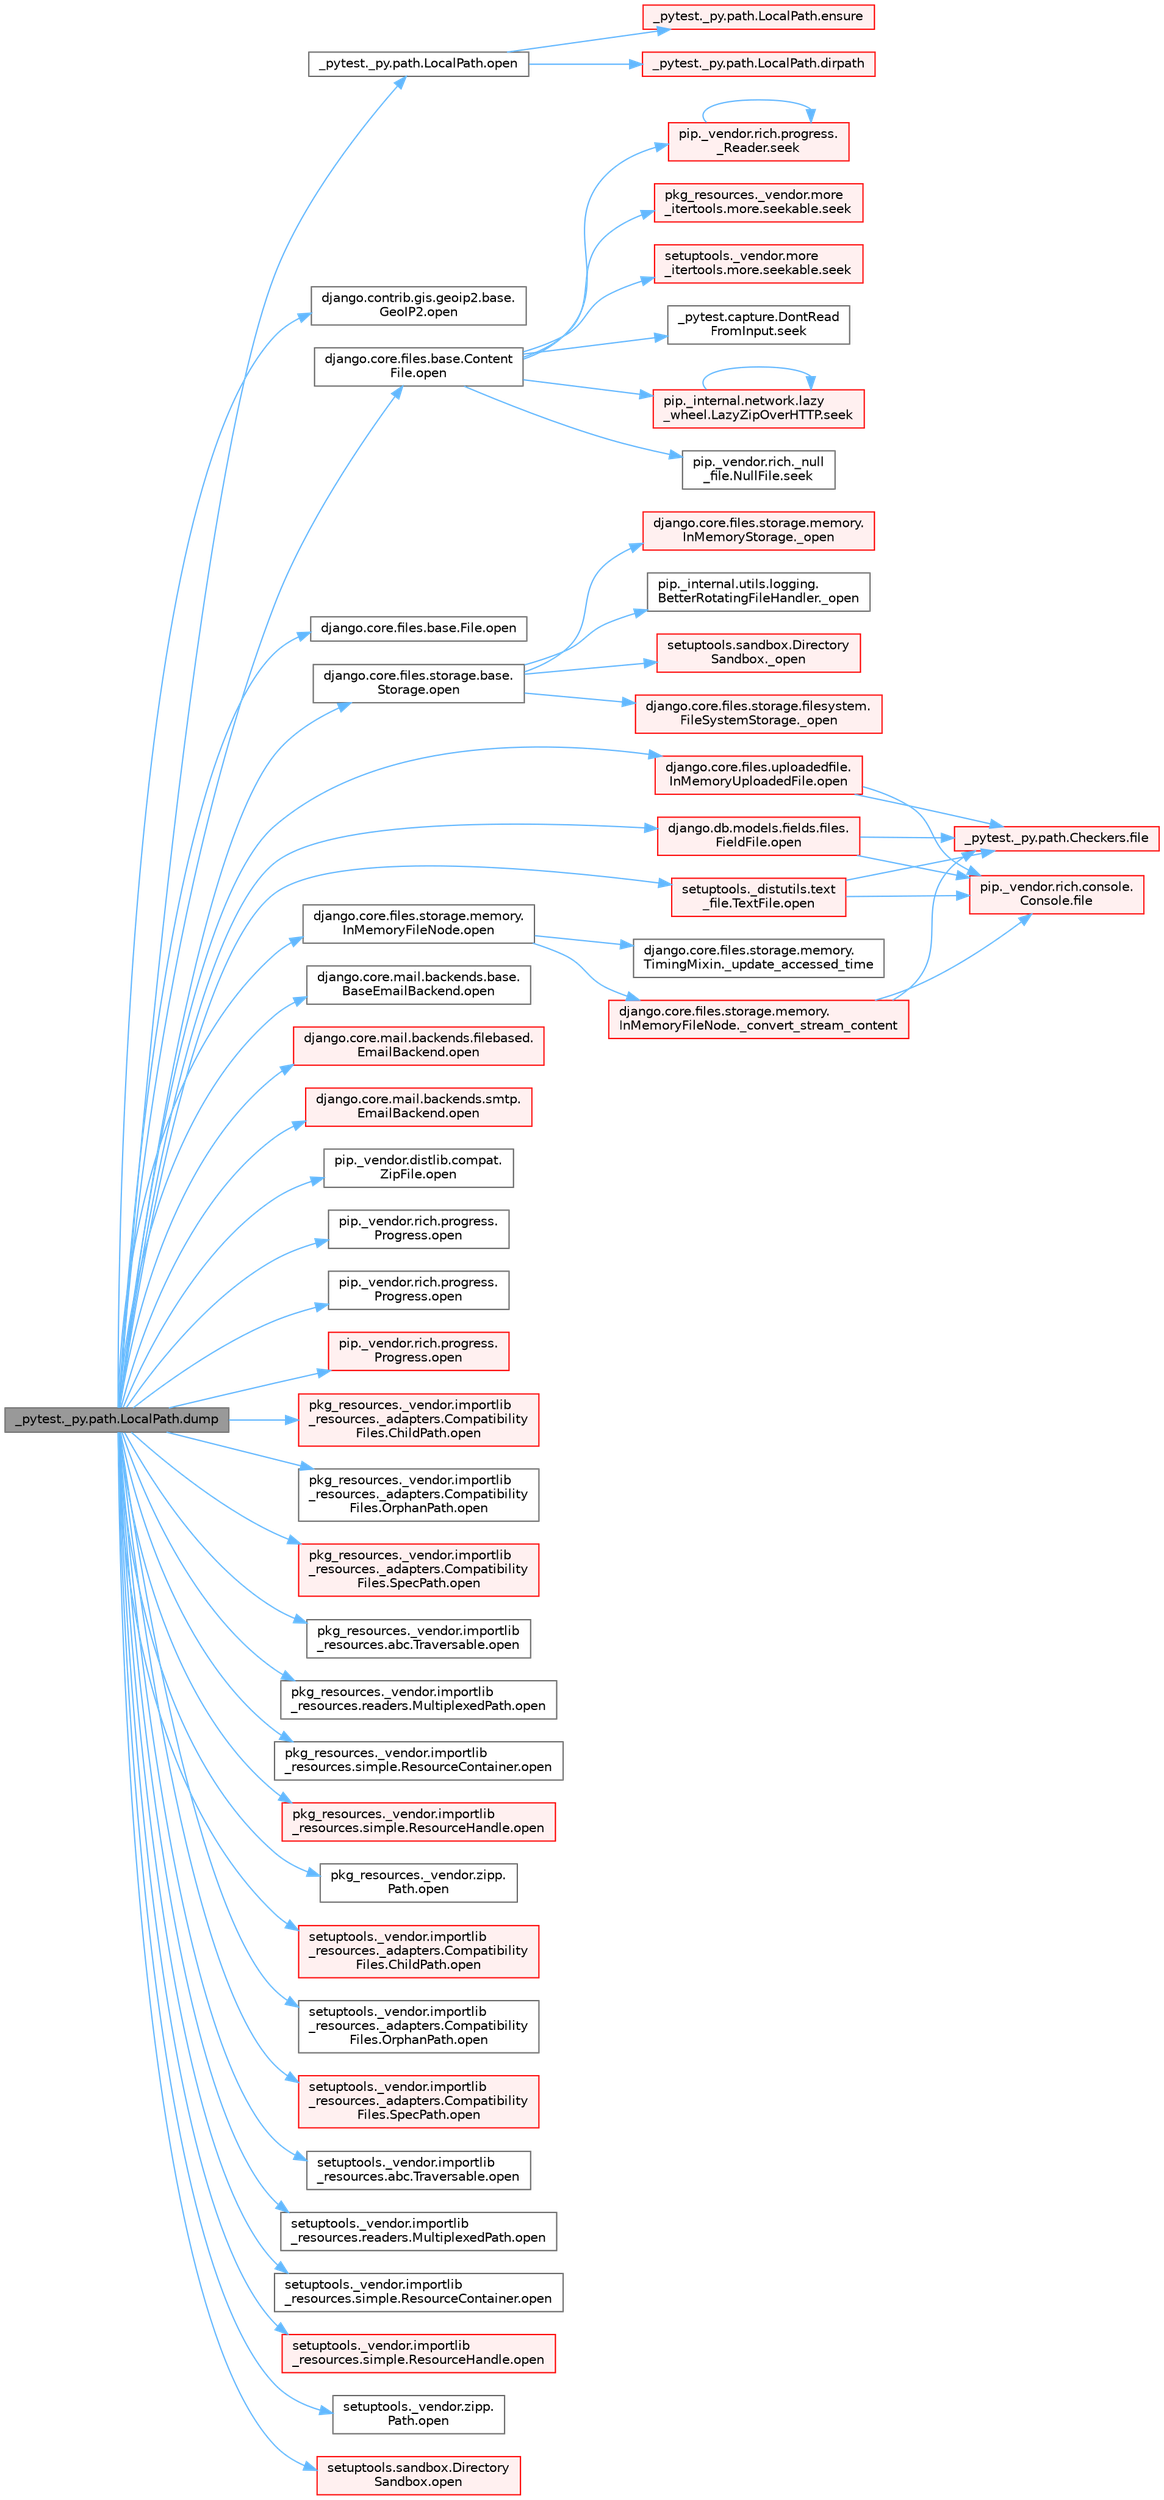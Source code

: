 digraph "_pytest._py.path.LocalPath.dump"
{
 // LATEX_PDF_SIZE
  bgcolor="transparent";
  edge [fontname=Helvetica,fontsize=10,labelfontname=Helvetica,labelfontsize=10];
  node [fontname=Helvetica,fontsize=10,shape=box,height=0.2,width=0.4];
  rankdir="LR";
  Node1 [id="Node000001",label="_pytest._py.path.LocalPath.dump",height=0.2,width=0.4,color="gray40", fillcolor="grey60", style="filled", fontcolor="black",tooltip=" "];
  Node1 -> Node2 [id="edge1_Node000001_Node000002",color="steelblue1",style="solid",tooltip=" "];
  Node2 [id="Node000002",label="_pytest._py.path.LocalPath.open",height=0.2,width=0.4,color="grey40", fillcolor="white", style="filled",URL="$class__pytest_1_1__py_1_1path_1_1_local_path.html#ac72dbda993b11dc52a738bfc6267dda0",tooltip=" "];
  Node2 -> Node3 [id="edge2_Node000002_Node000003",color="steelblue1",style="solid",tooltip=" "];
  Node3 [id="Node000003",label="_pytest._py.path.LocalPath.dirpath",height=0.2,width=0.4,color="red", fillcolor="#FFF0F0", style="filled",URL="$class__pytest_1_1__py_1_1path_1_1_local_path.html#aa8766bdaffd39f928eaae6f30b741b05",tooltip=" "];
  Node2 -> Node2319 [id="edge3_Node000002_Node002319",color="steelblue1",style="solid",tooltip=" "];
  Node2319 [id="Node002319",label="_pytest._py.path.LocalPath.ensure",height=0.2,width=0.4,color="red", fillcolor="#FFF0F0", style="filled",URL="$class__pytest_1_1__py_1_1path_1_1_local_path.html#a7495d45777169316de67c7e19218622d",tooltip=" "];
  Node1 -> Node26 [id="edge4_Node000001_Node000026",color="steelblue1",style="solid",tooltip=" "];
  Node26 [id="Node000026",label="django.contrib.gis.geoip2.base.\lGeoIP2.open",height=0.2,width=0.4,color="grey40", fillcolor="white", style="filled",URL="$classdjango_1_1contrib_1_1gis_1_1geoip2_1_1base_1_1_geo_i_p2.html#a39b20c40f1d3f4e4a37f9a4b8cd40e4d",tooltip=" "];
  Node1 -> Node27 [id="edge5_Node000001_Node000027",color="steelblue1",style="solid",tooltip=" "];
  Node27 [id="Node000027",label="django.core.files.base.Content\lFile.open",height=0.2,width=0.4,color="grey40", fillcolor="white", style="filled",URL="$classdjango_1_1core_1_1files_1_1base_1_1_content_file.html#a2d9c2fb349c078834c401c23b3b10250",tooltip=" "];
  Node27 -> Node28 [id="edge6_Node000027_Node000028",color="steelblue1",style="solid",tooltip=" "];
  Node28 [id="Node000028",label="_pytest.capture.DontRead\lFromInput.seek",height=0.2,width=0.4,color="grey40", fillcolor="white", style="filled",URL="$class__pytest_1_1capture_1_1_dont_read_from_input.html#ad64c2c2ee226dfd47d613334303ea339",tooltip=" "];
  Node27 -> Node29 [id="edge7_Node000027_Node000029",color="steelblue1",style="solid",tooltip=" "];
  Node29 [id="Node000029",label="pip._internal.network.lazy\l_wheel.LazyZipOverHTTP.seek",height=0.2,width=0.4,color="red", fillcolor="#FFF0F0", style="filled",URL="$classpip_1_1__internal_1_1network_1_1lazy__wheel_1_1_lazy_zip_over_h_t_t_p.html#ada98bb65dd121f36ea9da51a44a9e22f",tooltip=" "];
  Node29 -> Node29 [id="edge8_Node000029_Node000029",color="steelblue1",style="solid",tooltip=" "];
  Node27 -> Node30 [id="edge9_Node000027_Node000030",color="steelblue1",style="solid",tooltip=" "];
  Node30 [id="Node000030",label="pip._vendor.rich._null\l_file.NullFile.seek",height=0.2,width=0.4,color="grey40", fillcolor="white", style="filled",URL="$classpip_1_1__vendor_1_1rich_1_1__null__file_1_1_null_file.html#aba95a7be77f8ed1d9abc7643996bf6b0",tooltip=" "];
  Node27 -> Node31 [id="edge10_Node000027_Node000031",color="steelblue1",style="solid",tooltip=" "];
  Node31 [id="Node000031",label="pip._vendor.rich.progress.\l_Reader.seek",height=0.2,width=0.4,color="red", fillcolor="#FFF0F0", style="filled",URL="$classpip_1_1__vendor_1_1rich_1_1progress_1_1___reader.html#a8577bcef22b050ec6d7b7cb2ce1b9053",tooltip=" "];
  Node31 -> Node31 [id="edge11_Node000031_Node000031",color="steelblue1",style="solid",tooltip=" "];
  Node27 -> Node505 [id="edge12_Node000027_Node000505",color="steelblue1",style="solid",tooltip=" "];
  Node505 [id="Node000505",label="pkg_resources._vendor.more\l_itertools.more.seekable.seek",height=0.2,width=0.4,color="red", fillcolor="#FFF0F0", style="filled",URL="$classpkg__resources_1_1__vendor_1_1more__itertools_1_1more_1_1seekable.html#a43fb97405b207943d88386dbde476ab8",tooltip=" "];
  Node27 -> Node506 [id="edge13_Node000027_Node000506",color="steelblue1",style="solid",tooltip=" "];
  Node506 [id="Node000506",label="setuptools._vendor.more\l_itertools.more.seekable.seek",height=0.2,width=0.4,color="red", fillcolor="#FFF0F0", style="filled",URL="$classsetuptools_1_1__vendor_1_1more__itertools_1_1more_1_1seekable.html#a0b97c973a001206b613aceec779eae34",tooltip=" "];
  Node1 -> Node257 [id="edge14_Node000001_Node000257",color="steelblue1",style="solid",tooltip=" "];
  Node257 [id="Node000257",label="django.core.files.base.File.open",height=0.2,width=0.4,color="grey40", fillcolor="white", style="filled",URL="$classdjango_1_1core_1_1files_1_1base_1_1_file.html#a77453efc21bb631b97bff9f6aff27eb1",tooltip=" "];
  Node1 -> Node258 [id="edge15_Node000001_Node000258",color="steelblue1",style="solid",tooltip=" "];
  Node258 [id="Node000258",label="django.core.files.storage.base.\lStorage.open",height=0.2,width=0.4,color="grey40", fillcolor="white", style="filled",URL="$classdjango_1_1core_1_1files_1_1storage_1_1base_1_1_storage.html#a83f5a2f19c0564c4a1732f88b32c4b49",tooltip=" "];
  Node258 -> Node259 [id="edge16_Node000258_Node000259",color="steelblue1",style="solid",tooltip=" "];
  Node259 [id="Node000259",label="django.core.files.storage.filesystem.\lFileSystemStorage._open",height=0.2,width=0.4,color="red", fillcolor="#FFF0F0", style="filled",URL="$classdjango_1_1core_1_1files_1_1storage_1_1filesystem_1_1_file_system_storage.html#ae445f45c773bb251ff7fe2250623a527",tooltip=" "];
  Node258 -> Node1735 [id="edge17_Node000258_Node001735",color="steelblue1",style="solid",tooltip=" "];
  Node1735 [id="Node001735",label="django.core.files.storage.memory.\lInMemoryStorage._open",height=0.2,width=0.4,color="red", fillcolor="#FFF0F0", style="filled",URL="$classdjango_1_1core_1_1files_1_1storage_1_1memory_1_1_in_memory_storage.html#a231590e7e3409983dc531aeb9708daeb",tooltip=" "];
  Node258 -> Node1747 [id="edge18_Node000258_Node001747",color="steelblue1",style="solid",tooltip=" "];
  Node1747 [id="Node001747",label="pip._internal.utils.logging.\lBetterRotatingFileHandler._open",height=0.2,width=0.4,color="grey40", fillcolor="white", style="filled",URL="$classpip_1_1__internal_1_1utils_1_1logging_1_1_better_rotating_file_handler.html#a8278365da0e76c96156783f3abec969b",tooltip=" "];
  Node258 -> Node1748 [id="edge19_Node000258_Node001748",color="steelblue1",style="solid",tooltip=" "];
  Node1748 [id="Node001748",label="setuptools.sandbox.Directory\lSandbox._open",height=0.2,width=0.4,color="red", fillcolor="#FFF0F0", style="filled",URL="$classsetuptools_1_1sandbox_1_1_directory_sandbox.html#adde036059e5fcd0e0655278d744b99db",tooltip=" "];
  Node1 -> Node389 [id="edge20_Node000001_Node000389",color="steelblue1",style="solid",tooltip=" "];
  Node389 [id="Node000389",label="django.core.files.storage.memory.\lInMemoryFileNode.open",height=0.2,width=0.4,color="grey40", fillcolor="white", style="filled",URL="$classdjango_1_1core_1_1files_1_1storage_1_1memory_1_1_in_memory_file_node.html#a5c6b58cc9c725338da58591f6c689798",tooltip=" "];
  Node389 -> Node390 [id="edge21_Node000389_Node000390",color="steelblue1",style="solid",tooltip=" "];
  Node390 [id="Node000390",label="django.core.files.storage.memory.\lInMemoryFileNode._convert_stream_content",height=0.2,width=0.4,color="red", fillcolor="#FFF0F0", style="filled",URL="$classdjango_1_1core_1_1files_1_1storage_1_1memory_1_1_in_memory_file_node.html#a505e33bbe0f4c899bd152b5a78504a5f",tooltip=" "];
  Node390 -> Node247 [id="edge22_Node000390_Node000247",color="steelblue1",style="solid",tooltip=" "];
  Node247 [id="Node000247",label="_pytest._py.path.Checkers.file",height=0.2,width=0.4,color="red", fillcolor="#FFF0F0", style="filled",URL="$class__pytest_1_1__py_1_1path_1_1_checkers.html#a53705ca38cbf2fb29d34914af4b5003d",tooltip=" "];
  Node390 -> Node249 [id="edge23_Node000390_Node000249",color="steelblue1",style="solid",tooltip=" "];
  Node249 [id="Node000249",label="pip._vendor.rich.console.\lConsole.file",height=0.2,width=0.4,color="red", fillcolor="#FFF0F0", style="filled",URL="$classpip_1_1__vendor_1_1rich_1_1console_1_1_console.html#af37c1c8bfe4a9b4dcd3b0ff2d14357bf",tooltip=" "];
  Node389 -> Node392 [id="edge24_Node000389_Node000392",color="steelblue1",style="solid",tooltip=" "];
  Node392 [id="Node000392",label="django.core.files.storage.memory.\lTimingMixin._update_accessed_time",height=0.2,width=0.4,color="grey40", fillcolor="white", style="filled",URL="$classdjango_1_1core_1_1files_1_1storage_1_1memory_1_1_timing_mixin.html#a39dcefa94d11a08b9b76b34fc39e2d34",tooltip=" "];
  Node1 -> Node393 [id="edge25_Node000001_Node000393",color="steelblue1",style="solid",tooltip=" "];
  Node393 [id="Node000393",label="django.core.files.uploadedfile.\lInMemoryUploadedFile.open",height=0.2,width=0.4,color="red", fillcolor="#FFF0F0", style="filled",URL="$classdjango_1_1core_1_1files_1_1uploadedfile_1_1_in_memory_uploaded_file.html#a7f211d59dc27d050a61d27ca2e0f5f40",tooltip=" "];
  Node393 -> Node247 [id="edge26_Node000393_Node000247",color="steelblue1",style="solid",tooltip=" "];
  Node393 -> Node249 [id="edge27_Node000393_Node000249",color="steelblue1",style="solid",tooltip=" "];
  Node1 -> Node394 [id="edge28_Node000001_Node000394",color="steelblue1",style="solid",tooltip=" "];
  Node394 [id="Node000394",label="django.core.mail.backends.base.\lBaseEmailBackend.open",height=0.2,width=0.4,color="grey40", fillcolor="white", style="filled",URL="$classdjango_1_1core_1_1mail_1_1backends_1_1base_1_1_base_email_backend.html#af6f1cc1a0a6e09c1461109c5dab1557b",tooltip=" "];
  Node1 -> Node395 [id="edge29_Node000001_Node000395",color="steelblue1",style="solid",tooltip=" "];
  Node395 [id="Node000395",label="django.core.mail.backends.filebased.\lEmailBackend.open",height=0.2,width=0.4,color="red", fillcolor="#FFF0F0", style="filled",URL="$classdjango_1_1core_1_1mail_1_1backends_1_1filebased_1_1_email_backend.html#acc1a9fd1f47e8c6b22587d70427d0bf9",tooltip=" "];
  Node1 -> Node396 [id="edge30_Node000001_Node000396",color="steelblue1",style="solid",tooltip=" "];
  Node396 [id="Node000396",label="django.core.mail.backends.smtp.\lEmailBackend.open",height=0.2,width=0.4,color="red", fillcolor="#FFF0F0", style="filled",URL="$classdjango_1_1core_1_1mail_1_1backends_1_1smtp_1_1_email_backend.html#a739b3a346c87c0fd9854f988b8a4dd3a",tooltip=" "];
  Node1 -> Node416 [id="edge31_Node000001_Node000416",color="steelblue1",style="solid",tooltip=" "];
  Node416 [id="Node000416",label="django.db.models.fields.files.\lFieldFile.open",height=0.2,width=0.4,color="red", fillcolor="#FFF0F0", style="filled",URL="$classdjango_1_1db_1_1models_1_1fields_1_1files_1_1_field_file.html#ac17332adacb50b3ff23da63ecbe5561f",tooltip=" "];
  Node416 -> Node247 [id="edge32_Node000416_Node000247",color="steelblue1",style="solid",tooltip=" "];
  Node416 -> Node249 [id="edge33_Node000416_Node000249",color="steelblue1",style="solid",tooltip=" "];
  Node1 -> Node820 [id="edge34_Node000001_Node000820",color="steelblue1",style="solid",tooltip=" "];
  Node820 [id="Node000820",label="pip._vendor.distlib.compat.\lZipFile.open",height=0.2,width=0.4,color="grey40", fillcolor="white", style="filled",URL="$classpip_1_1__vendor_1_1distlib_1_1compat_1_1_zip_file.html#a50609c5c9b216af3068c9c2881abdeda",tooltip=" "];
  Node1 -> Node821 [id="edge35_Node000001_Node000821",color="steelblue1",style="solid",tooltip=" "];
  Node821 [id="Node000821",label="pip._vendor.rich.progress.\lProgress.open",height=0.2,width=0.4,color="grey40", fillcolor="white", style="filled",URL="$classpip_1_1__vendor_1_1rich_1_1progress_1_1_progress.html#a4191cf7b2aa691672113b93721a54ec3",tooltip=" "];
  Node1 -> Node822 [id="edge36_Node000001_Node000822",color="steelblue1",style="solid",tooltip=" "];
  Node822 [id="Node000822",label="pip._vendor.rich.progress.\lProgress.open",height=0.2,width=0.4,color="grey40", fillcolor="white", style="filled",URL="$classpip_1_1__vendor_1_1rich_1_1progress_1_1_progress.html#a4311f481b1ced83aa9a73d40166f53c8",tooltip=" "];
  Node1 -> Node823 [id="edge37_Node000001_Node000823",color="steelblue1",style="solid",tooltip=" "];
  Node823 [id="Node000823",label="pip._vendor.rich.progress.\lProgress.open",height=0.2,width=0.4,color="red", fillcolor="#FFF0F0", style="filled",URL="$classpip_1_1__vendor_1_1rich_1_1progress_1_1_progress.html#a204bface9fc63d04e72844b751bcd8e3",tooltip=" "];
  Node1 -> Node2859 [id="edge38_Node000001_Node002859",color="steelblue1",style="solid",tooltip=" "];
  Node2859 [id="Node002859",label="pkg_resources._vendor.importlib\l_resources._adapters.Compatibility\lFiles.ChildPath.open",height=0.2,width=0.4,color="red", fillcolor="#FFF0F0", style="filled",URL="$classpkg__resources_1_1__vendor_1_1importlib__resources_1_1__adapters_1_1_compatibility_files_1_1_child_path.html#ab1f332324be2f6936683457a7326a7d8",tooltip=" "];
  Node1 -> Node2861 [id="edge39_Node000001_Node002861",color="steelblue1",style="solid",tooltip=" "];
  Node2861 [id="Node002861",label="pkg_resources._vendor.importlib\l_resources._adapters.Compatibility\lFiles.OrphanPath.open",height=0.2,width=0.4,color="grey40", fillcolor="white", style="filled",URL="$classpkg__resources_1_1__vendor_1_1importlib__resources_1_1__adapters_1_1_compatibility_files_1_1_orphan_path.html#ad2a41dfb5cde13b349bb44d4e8e6ae71",tooltip=" "];
  Node1 -> Node2862 [id="edge40_Node000001_Node002862",color="steelblue1",style="solid",tooltip=" "];
  Node2862 [id="Node002862",label="pkg_resources._vendor.importlib\l_resources._adapters.Compatibility\lFiles.SpecPath.open",height=0.2,width=0.4,color="red", fillcolor="#FFF0F0", style="filled",URL="$classpkg__resources_1_1__vendor_1_1importlib__resources_1_1__adapters_1_1_compatibility_files_1_1_spec_path.html#ac93bb25e446c29d87ac989f93afaa1d8",tooltip=" "];
  Node1 -> Node2863 [id="edge41_Node000001_Node002863",color="steelblue1",style="solid",tooltip=" "];
  Node2863 [id="Node002863",label="pkg_resources._vendor.importlib\l_resources.abc.Traversable.open",height=0.2,width=0.4,color="grey40", fillcolor="white", style="filled",URL="$classpkg__resources_1_1__vendor_1_1importlib__resources_1_1abc_1_1_traversable.html#a5438622e9f41acacf8b4899a341295f0",tooltip=" "];
  Node1 -> Node2864 [id="edge42_Node000001_Node002864",color="steelblue1",style="solid",tooltip=" "];
  Node2864 [id="Node002864",label="pkg_resources._vendor.importlib\l_resources.readers.MultiplexedPath.open",height=0.2,width=0.4,color="grey40", fillcolor="white", style="filled",URL="$classpkg__resources_1_1__vendor_1_1importlib__resources_1_1readers_1_1_multiplexed_path.html#ad59bf2137dac759a5d75f378375e5cef",tooltip=" "];
  Node1 -> Node2865 [id="edge43_Node000001_Node002865",color="steelblue1",style="solid",tooltip=" "];
  Node2865 [id="Node002865",label="pkg_resources._vendor.importlib\l_resources.simple.ResourceContainer.open",height=0.2,width=0.4,color="grey40", fillcolor="white", style="filled",URL="$classpkg__resources_1_1__vendor_1_1importlib__resources_1_1simple_1_1_resource_container.html#aee34c464d2049a22c346f2a99273c06e",tooltip=" "];
  Node1 -> Node2866 [id="edge44_Node000001_Node002866",color="steelblue1",style="solid",tooltip=" "];
  Node2866 [id="Node002866",label="pkg_resources._vendor.importlib\l_resources.simple.ResourceHandle.open",height=0.2,width=0.4,color="red", fillcolor="#FFF0F0", style="filled",URL="$classpkg__resources_1_1__vendor_1_1importlib__resources_1_1simple_1_1_resource_handle.html#a1544d084d2972991077975104f50d515",tooltip=" "];
  Node1 -> Node2867 [id="edge45_Node000001_Node002867",color="steelblue1",style="solid",tooltip=" "];
  Node2867 [id="Node002867",label="pkg_resources._vendor.zipp.\lPath.open",height=0.2,width=0.4,color="grey40", fillcolor="white", style="filled",URL="$classpkg__resources_1_1__vendor_1_1zipp_1_1_path.html#ad84d98ae680510e39d25336aa95b481c",tooltip=" "];
  Node1 -> Node2868 [id="edge46_Node000001_Node002868",color="steelblue1",style="solid",tooltip=" "];
  Node2868 [id="Node002868",label="setuptools._distutils.text\l_file.TextFile.open",height=0.2,width=0.4,color="red", fillcolor="#FFF0F0", style="filled",URL="$classsetuptools_1_1__distutils_1_1text__file_1_1_text_file.html#ab568abcef363b1b422cddfead42e68b2",tooltip=" "];
  Node2868 -> Node247 [id="edge47_Node002868_Node000247",color="steelblue1",style="solid",tooltip=" "];
  Node2868 -> Node249 [id="edge48_Node002868_Node000249",color="steelblue1",style="solid",tooltip=" "];
  Node1 -> Node2869 [id="edge49_Node000001_Node002869",color="steelblue1",style="solid",tooltip=" "];
  Node2869 [id="Node002869",label="setuptools._vendor.importlib\l_resources._adapters.Compatibility\lFiles.ChildPath.open",height=0.2,width=0.4,color="red", fillcolor="#FFF0F0", style="filled",URL="$classsetuptools_1_1__vendor_1_1importlib__resources_1_1__adapters_1_1_compatibility_files_1_1_child_path.html#abf8eeead4d2a3df60fec916086b03a17",tooltip=" "];
  Node1 -> Node2871 [id="edge50_Node000001_Node002871",color="steelblue1",style="solid",tooltip=" "];
  Node2871 [id="Node002871",label="setuptools._vendor.importlib\l_resources._adapters.Compatibility\lFiles.OrphanPath.open",height=0.2,width=0.4,color="grey40", fillcolor="white", style="filled",URL="$classsetuptools_1_1__vendor_1_1importlib__resources_1_1__adapters_1_1_compatibility_files_1_1_orphan_path.html#abbd65a2bd46e802bfc639e78175540a8",tooltip=" "];
  Node1 -> Node2872 [id="edge51_Node000001_Node002872",color="steelblue1",style="solid",tooltip=" "];
  Node2872 [id="Node002872",label="setuptools._vendor.importlib\l_resources._adapters.Compatibility\lFiles.SpecPath.open",height=0.2,width=0.4,color="red", fillcolor="#FFF0F0", style="filled",URL="$classsetuptools_1_1__vendor_1_1importlib__resources_1_1__adapters_1_1_compatibility_files_1_1_spec_path.html#af6b2df84b03ffa654b77ff6fae29d330",tooltip=" "];
  Node1 -> Node2873 [id="edge52_Node000001_Node002873",color="steelblue1",style="solid",tooltip=" "];
  Node2873 [id="Node002873",label="setuptools._vendor.importlib\l_resources.abc.Traversable.open",height=0.2,width=0.4,color="grey40", fillcolor="white", style="filled",URL="$classsetuptools_1_1__vendor_1_1importlib__resources_1_1abc_1_1_traversable.html#a535dd7358ee5c0d8eb2c6cfadf07e290",tooltip=" "];
  Node1 -> Node2874 [id="edge53_Node000001_Node002874",color="steelblue1",style="solid",tooltip=" "];
  Node2874 [id="Node002874",label="setuptools._vendor.importlib\l_resources.readers.MultiplexedPath.open",height=0.2,width=0.4,color="grey40", fillcolor="white", style="filled",URL="$classsetuptools_1_1__vendor_1_1importlib__resources_1_1readers_1_1_multiplexed_path.html#a2e2d5559186766fb3421749398286f16",tooltip=" "];
  Node1 -> Node2875 [id="edge54_Node000001_Node002875",color="steelblue1",style="solid",tooltip=" "];
  Node2875 [id="Node002875",label="setuptools._vendor.importlib\l_resources.simple.ResourceContainer.open",height=0.2,width=0.4,color="grey40", fillcolor="white", style="filled",URL="$classsetuptools_1_1__vendor_1_1importlib__resources_1_1simple_1_1_resource_container.html#a5552bf43402a6b26e3066d7c5f7c194e",tooltip=" "];
  Node1 -> Node2876 [id="edge55_Node000001_Node002876",color="steelblue1",style="solid",tooltip=" "];
  Node2876 [id="Node002876",label="setuptools._vendor.importlib\l_resources.simple.ResourceHandle.open",height=0.2,width=0.4,color="red", fillcolor="#FFF0F0", style="filled",URL="$classsetuptools_1_1__vendor_1_1importlib__resources_1_1simple_1_1_resource_handle.html#abbfb7b16f37e2ab8a50ba8b5f8259eea",tooltip=" "];
  Node1 -> Node2877 [id="edge56_Node000001_Node002877",color="steelblue1",style="solid",tooltip=" "];
  Node2877 [id="Node002877",label="setuptools._vendor.zipp.\lPath.open",height=0.2,width=0.4,color="grey40", fillcolor="white", style="filled",URL="$classsetuptools_1_1__vendor_1_1zipp_1_1_path.html#a53bba5396c4e641bfc3dcbd7b5c14042",tooltip=" "];
  Node1 -> Node2878 [id="edge57_Node000001_Node002878",color="steelblue1",style="solid",tooltip=" "];
  Node2878 [id="Node002878",label="setuptools.sandbox.Directory\lSandbox.open",height=0.2,width=0.4,color="red", fillcolor="#FFF0F0", style="filled",URL="$classsetuptools_1_1sandbox_1_1_directory_sandbox.html#a511d2b442bd19a4a6315c686aa9b3a42",tooltip=" "];
}
